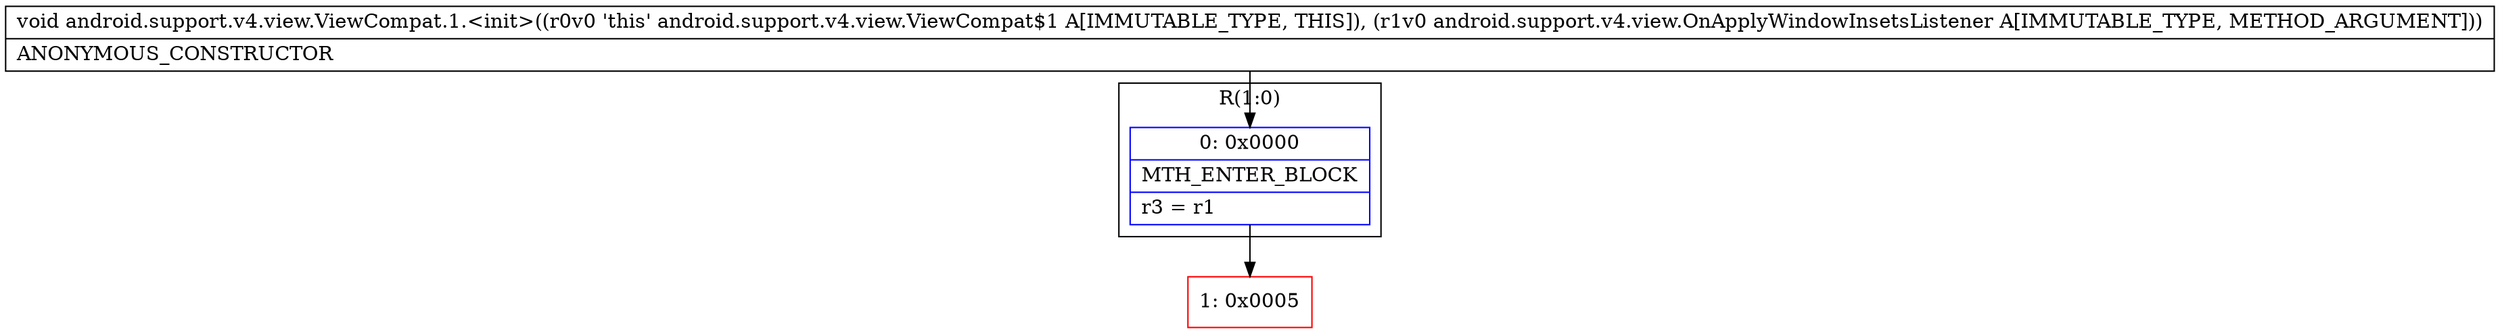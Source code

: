 digraph "CFG forandroid.support.v4.view.ViewCompat.1.\<init\>(Landroid\/support\/v4\/view\/OnApplyWindowInsetsListener;)V" {
subgraph cluster_Region_1857412942 {
label = "R(1:0)";
node [shape=record,color=blue];
Node_0 [shape=record,label="{0\:\ 0x0000|MTH_ENTER_BLOCK\l|r3 = r1\l}"];
}
Node_1 [shape=record,color=red,label="{1\:\ 0x0005}"];
MethodNode[shape=record,label="{void android.support.v4.view.ViewCompat.1.\<init\>((r0v0 'this' android.support.v4.view.ViewCompat$1 A[IMMUTABLE_TYPE, THIS]), (r1v0 android.support.v4.view.OnApplyWindowInsetsListener A[IMMUTABLE_TYPE, METHOD_ARGUMENT]))  | ANONYMOUS_CONSTRUCTOR\l}"];
MethodNode -> Node_0;
Node_0 -> Node_1;
}

